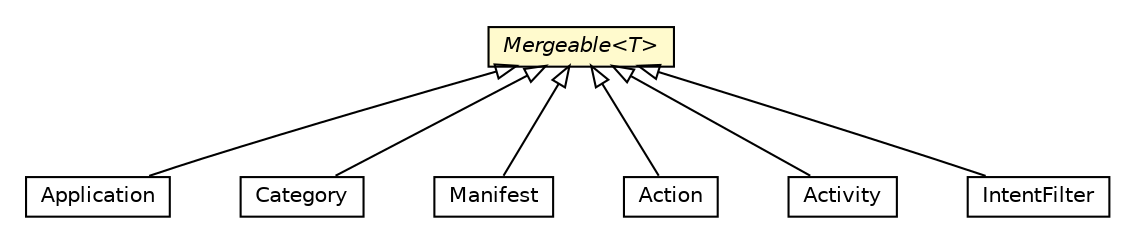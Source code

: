 #!/usr/local/bin/dot
#
# Class diagram 
# Generated by UMLGraph version 5.1 (http://www.umlgraph.org/)
#

digraph G {
	edge [fontname="Helvetica",fontsize=10,labelfontname="Helvetica",labelfontsize=10];
	node [fontname="Helvetica",fontsize=10,shape=plaintext];
	nodesep=0.25;
	ranksep=0.5;
	// org.androidtransfuse.model.manifest.Application
	c48335 [label=<<table title="org.androidtransfuse.model.manifest.Application" border="0" cellborder="1" cellspacing="0" cellpadding="2" port="p" href="../model/manifest/Application.html">
		<tr><td><table border="0" cellspacing="0" cellpadding="1">
<tr><td align="center" balign="center"> Application </td></tr>
		</table></td></tr>
		</table>>, fontname="Helvetica", fontcolor="black", fontsize=10.0];
	// org.androidtransfuse.model.manifest.Category
	c48338 [label=<<table title="org.androidtransfuse.model.manifest.Category" border="0" cellborder="1" cellspacing="0" cellpadding="2" port="p" href="../model/manifest/Category.html">
		<tr><td><table border="0" cellspacing="0" cellpadding="1">
<tr><td align="center" balign="center"> Category </td></tr>
		</table></td></tr>
		</table>>, fontname="Helvetica", fontcolor="black", fontsize=10.0];
	// org.androidtransfuse.model.manifest.Manifest
	c48339 [label=<<table title="org.androidtransfuse.model.manifest.Manifest" border="0" cellborder="1" cellspacing="0" cellpadding="2" port="p" href="../model/manifest/Manifest.html">
		<tr><td><table border="0" cellspacing="0" cellpadding="1">
<tr><td align="center" balign="center"> Manifest </td></tr>
		</table></td></tr>
		</table>>, fontname="Helvetica", fontcolor="black", fontsize=10.0];
	// org.androidtransfuse.model.manifest.Action
	c48348 [label=<<table title="org.androidtransfuse.model.manifest.Action" border="0" cellborder="1" cellspacing="0" cellpadding="2" port="p" href="../model/manifest/Action.html">
		<tr><td><table border="0" cellspacing="0" cellpadding="1">
<tr><td align="center" balign="center"> Action </td></tr>
		</table></td></tr>
		</table>>, fontname="Helvetica", fontcolor="black", fontsize=10.0];
	// org.androidtransfuse.model.manifest.Activity
	c48365 [label=<<table title="org.androidtransfuse.model.manifest.Activity" border="0" cellborder="1" cellspacing="0" cellpadding="2" port="p" href="../model/manifest/Activity.html">
		<tr><td><table border="0" cellspacing="0" cellpadding="1">
<tr><td align="center" balign="center"> Activity </td></tr>
		</table></td></tr>
		</table>>, fontname="Helvetica", fontcolor="black", fontsize=10.0];
	// org.androidtransfuse.model.manifest.IntentFilter
	c48367 [label=<<table title="org.androidtransfuse.model.manifest.IntentFilter" border="0" cellborder="1" cellspacing="0" cellpadding="2" port="p" href="../model/manifest/IntentFilter.html">
		<tr><td><table border="0" cellspacing="0" cellpadding="1">
<tr><td align="center" balign="center"> IntentFilter </td></tr>
		</table></td></tr>
		</table>>, fontname="Helvetica", fontcolor="black", fontsize=10.0];
	// org.androidtransfuse.processor.Mergeable<T>
	c48490 [label=<<table title="org.androidtransfuse.processor.Mergeable" border="0" cellborder="1" cellspacing="0" cellpadding="2" port="p" bgcolor="lemonChiffon" href="./Mergeable.html">
		<tr><td><table border="0" cellspacing="0" cellpadding="1">
<tr><td align="center" balign="center"><font face="Helvetica-Oblique"> Mergeable&lt;T&gt; </font></td></tr>
		</table></td></tr>
		</table>>, fontname="Helvetica", fontcolor="black", fontsize=10.0];
	//org.androidtransfuse.model.manifest.Application extends org.androidtransfuse.processor.Mergeable<java.lang.String>
	c48490:p -> c48335:p [dir=back,arrowtail=empty];
	//org.androidtransfuse.model.manifest.Category extends org.androidtransfuse.processor.Mergeable<java.lang.String>
	c48490:p -> c48338:p [dir=back,arrowtail=empty];
	//org.androidtransfuse.model.manifest.Manifest extends org.androidtransfuse.processor.Mergeable<java.lang.String>
	c48490:p -> c48339:p [dir=back,arrowtail=empty];
	//org.androidtransfuse.model.manifest.Action extends org.androidtransfuse.processor.Mergeable<java.lang.String>
	c48490:p -> c48348:p [dir=back,arrowtail=empty];
	//org.androidtransfuse.model.manifest.Activity extends org.androidtransfuse.processor.Mergeable<java.lang.String>
	c48490:p -> c48365:p [dir=back,arrowtail=empty];
	//org.androidtransfuse.model.manifest.IntentFilter extends org.androidtransfuse.processor.Mergeable<java.lang.String>
	c48490:p -> c48367:p [dir=back,arrowtail=empty];
}

